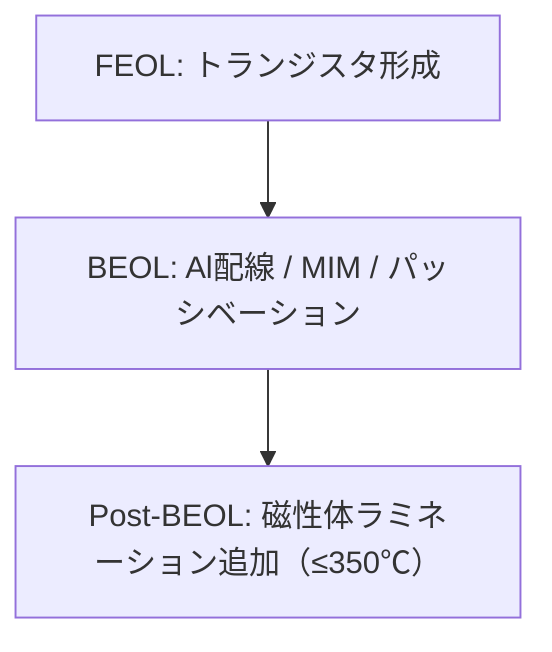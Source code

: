 flowchart TD
  FEOL["FEOL: トランジスタ形成"]
  BEOL["BEOL: Al配線 / MIM / パッシベーション"]
  POST["Post-BEOL: 磁性体ラミネーション追加（≤350℃）"]
  FEOL --> BEOL --> POST